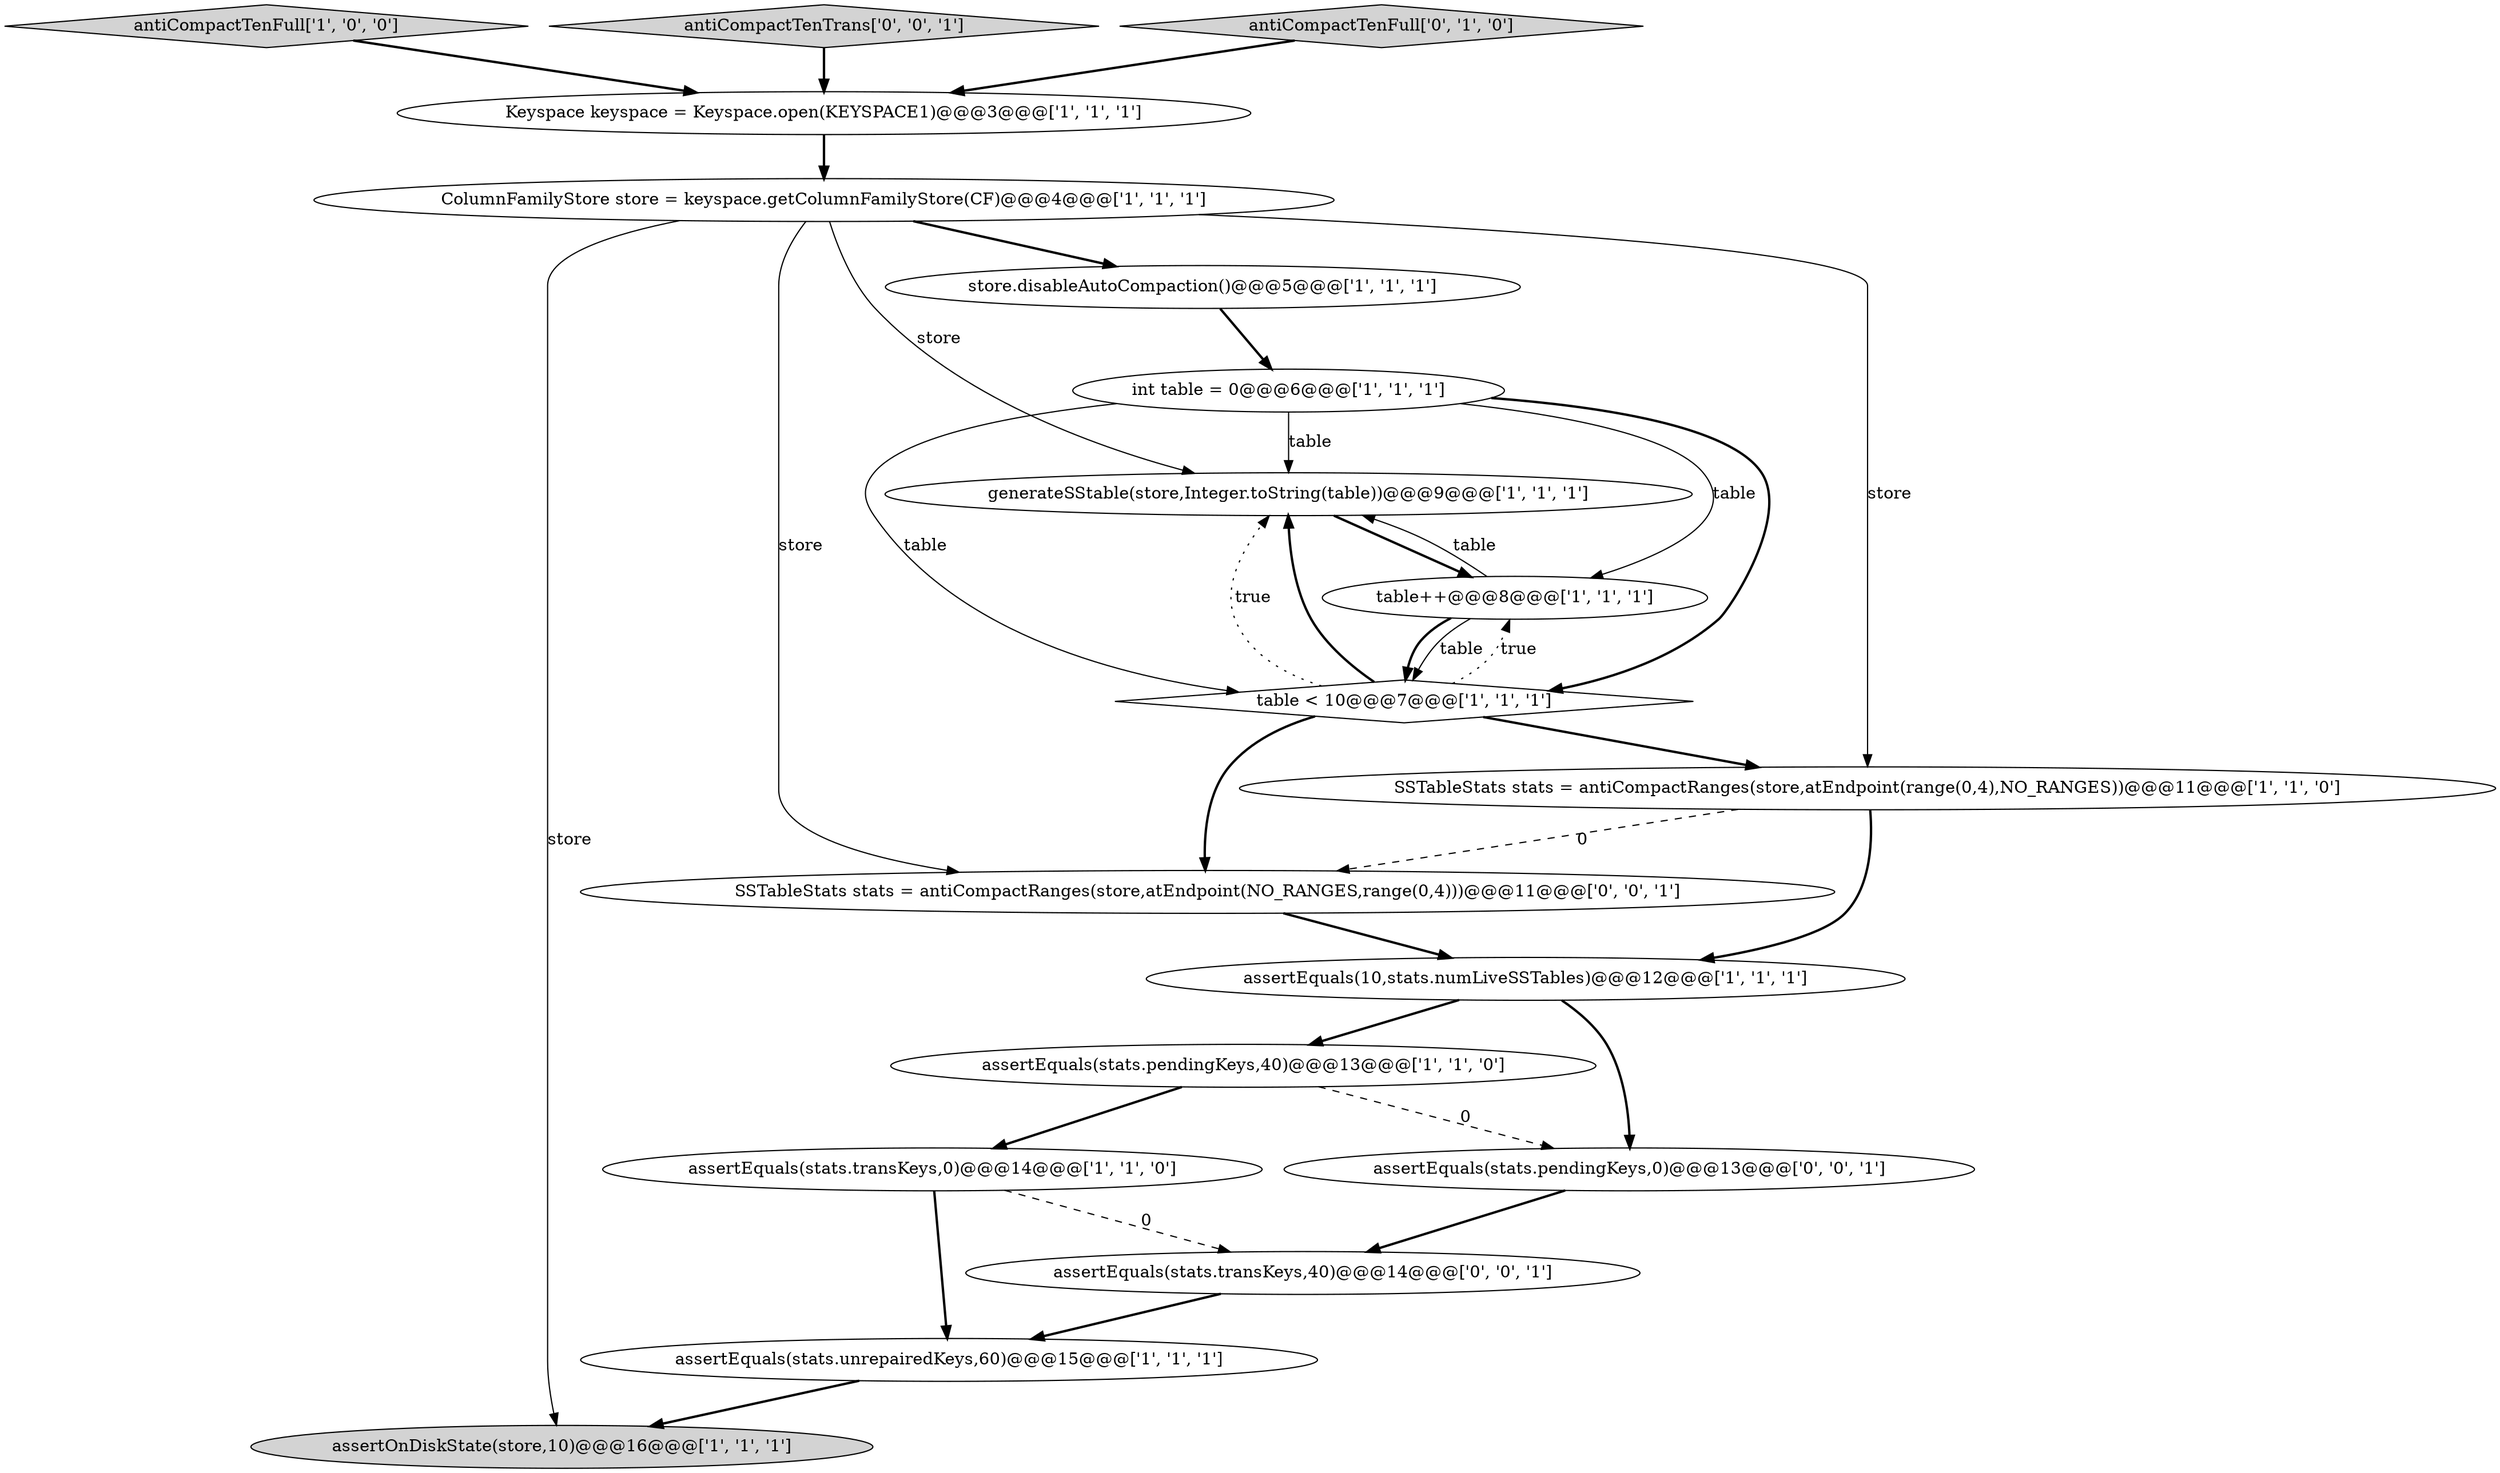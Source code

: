 digraph {
11 [style = filled, label = "generateSStable(store,Integer.toString(table))@@@9@@@['1', '1', '1']", fillcolor = white, shape = ellipse image = "AAA0AAABBB1BBB"];
13 [style = filled, label = "SSTableStats stats = antiCompactRanges(store,atEndpoint(range(0,4),NO_RANGES))@@@11@@@['1', '1', '0']", fillcolor = white, shape = ellipse image = "AAA0AAABBB1BBB"];
8 [style = filled, label = "antiCompactTenFull['1', '0', '0']", fillcolor = lightgray, shape = diamond image = "AAA0AAABBB1BBB"];
12 [style = filled, label = "table++@@@8@@@['1', '1', '1']", fillcolor = white, shape = ellipse image = "AAA0AAABBB1BBB"];
18 [style = filled, label = "assertEquals(stats.transKeys,40)@@@14@@@['0', '0', '1']", fillcolor = white, shape = ellipse image = "AAA0AAABBB3BBB"];
10 [style = filled, label = "assertEquals(stats.transKeys,0)@@@14@@@['1', '1', '0']", fillcolor = white, shape = ellipse image = "AAA0AAABBB1BBB"];
0 [style = filled, label = "assertEquals(10,stats.numLiveSSTables)@@@12@@@['1', '1', '1']", fillcolor = white, shape = ellipse image = "AAA0AAABBB1BBB"];
6 [style = filled, label = "assertEquals(stats.pendingKeys,40)@@@13@@@['1', '1', '0']", fillcolor = white, shape = ellipse image = "AAA0AAABBB1BBB"];
16 [style = filled, label = "antiCompactTenTrans['0', '0', '1']", fillcolor = lightgray, shape = diamond image = "AAA0AAABBB3BBB"];
17 [style = filled, label = "assertEquals(stats.pendingKeys,0)@@@13@@@['0', '0', '1']", fillcolor = white, shape = ellipse image = "AAA0AAABBB3BBB"];
1 [style = filled, label = "assertOnDiskState(store,10)@@@16@@@['1', '1', '1']", fillcolor = lightgray, shape = ellipse image = "AAA0AAABBB1BBB"];
4 [style = filled, label = "int table = 0@@@6@@@['1', '1', '1']", fillcolor = white, shape = ellipse image = "AAA0AAABBB1BBB"];
5 [style = filled, label = "table < 10@@@7@@@['1', '1', '1']", fillcolor = white, shape = diamond image = "AAA0AAABBB1BBB"];
9 [style = filled, label = "store.disableAutoCompaction()@@@5@@@['1', '1', '1']", fillcolor = white, shape = ellipse image = "AAA0AAABBB1BBB"];
14 [style = filled, label = "antiCompactTenFull['0', '1', '0']", fillcolor = lightgray, shape = diamond image = "AAA0AAABBB2BBB"];
2 [style = filled, label = "ColumnFamilyStore store = keyspace.getColumnFamilyStore(CF)@@@4@@@['1', '1', '1']", fillcolor = white, shape = ellipse image = "AAA0AAABBB1BBB"];
15 [style = filled, label = "SSTableStats stats = antiCompactRanges(store,atEndpoint(NO_RANGES,range(0,4)))@@@11@@@['0', '0', '1']", fillcolor = white, shape = ellipse image = "AAA0AAABBB3BBB"];
7 [style = filled, label = "assertEquals(stats.unrepairedKeys,60)@@@15@@@['1', '1', '1']", fillcolor = white, shape = ellipse image = "AAA0AAABBB1BBB"];
3 [style = filled, label = "Keyspace keyspace = Keyspace.open(KEYSPACE1)@@@3@@@['1', '1', '1']", fillcolor = white, shape = ellipse image = "AAA0AAABBB1BBB"];
14->3 [style = bold, label=""];
16->3 [style = bold, label=""];
7->1 [style = bold, label=""];
12->5 [style = bold, label=""];
2->15 [style = solid, label="store"];
0->6 [style = bold, label=""];
0->17 [style = bold, label=""];
9->4 [style = bold, label=""];
2->1 [style = solid, label="store"];
8->3 [style = bold, label=""];
5->15 [style = bold, label=""];
11->12 [style = bold, label=""];
6->17 [style = dashed, label="0"];
2->9 [style = bold, label=""];
5->12 [style = dotted, label="true"];
10->7 [style = bold, label=""];
13->15 [style = dashed, label="0"];
4->11 [style = solid, label="table"];
2->11 [style = solid, label="store"];
10->18 [style = dashed, label="0"];
12->11 [style = solid, label="table"];
5->11 [style = dotted, label="true"];
3->2 [style = bold, label=""];
4->5 [style = solid, label="table"];
4->12 [style = solid, label="table"];
12->5 [style = solid, label="table"];
15->0 [style = bold, label=""];
5->13 [style = bold, label=""];
6->10 [style = bold, label=""];
5->11 [style = bold, label=""];
18->7 [style = bold, label=""];
4->5 [style = bold, label=""];
17->18 [style = bold, label=""];
2->13 [style = solid, label="store"];
13->0 [style = bold, label=""];
}

